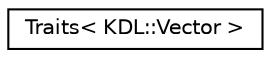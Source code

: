 digraph G
{
  edge [fontname="Helvetica",fontsize="10",labelfontname="Helvetica",labelfontsize="10"];
  node [fontname="Helvetica",fontsize="10",shape=record];
  rankdir=LR;
  Node1 [label="Traits\< KDL::Vector \>",height=0.2,width=0.4,color="black", fillcolor="white", style="filled",URL="$d3/da0/structTraits_3_01KDL_1_1Vector_01_4.html"];
}
